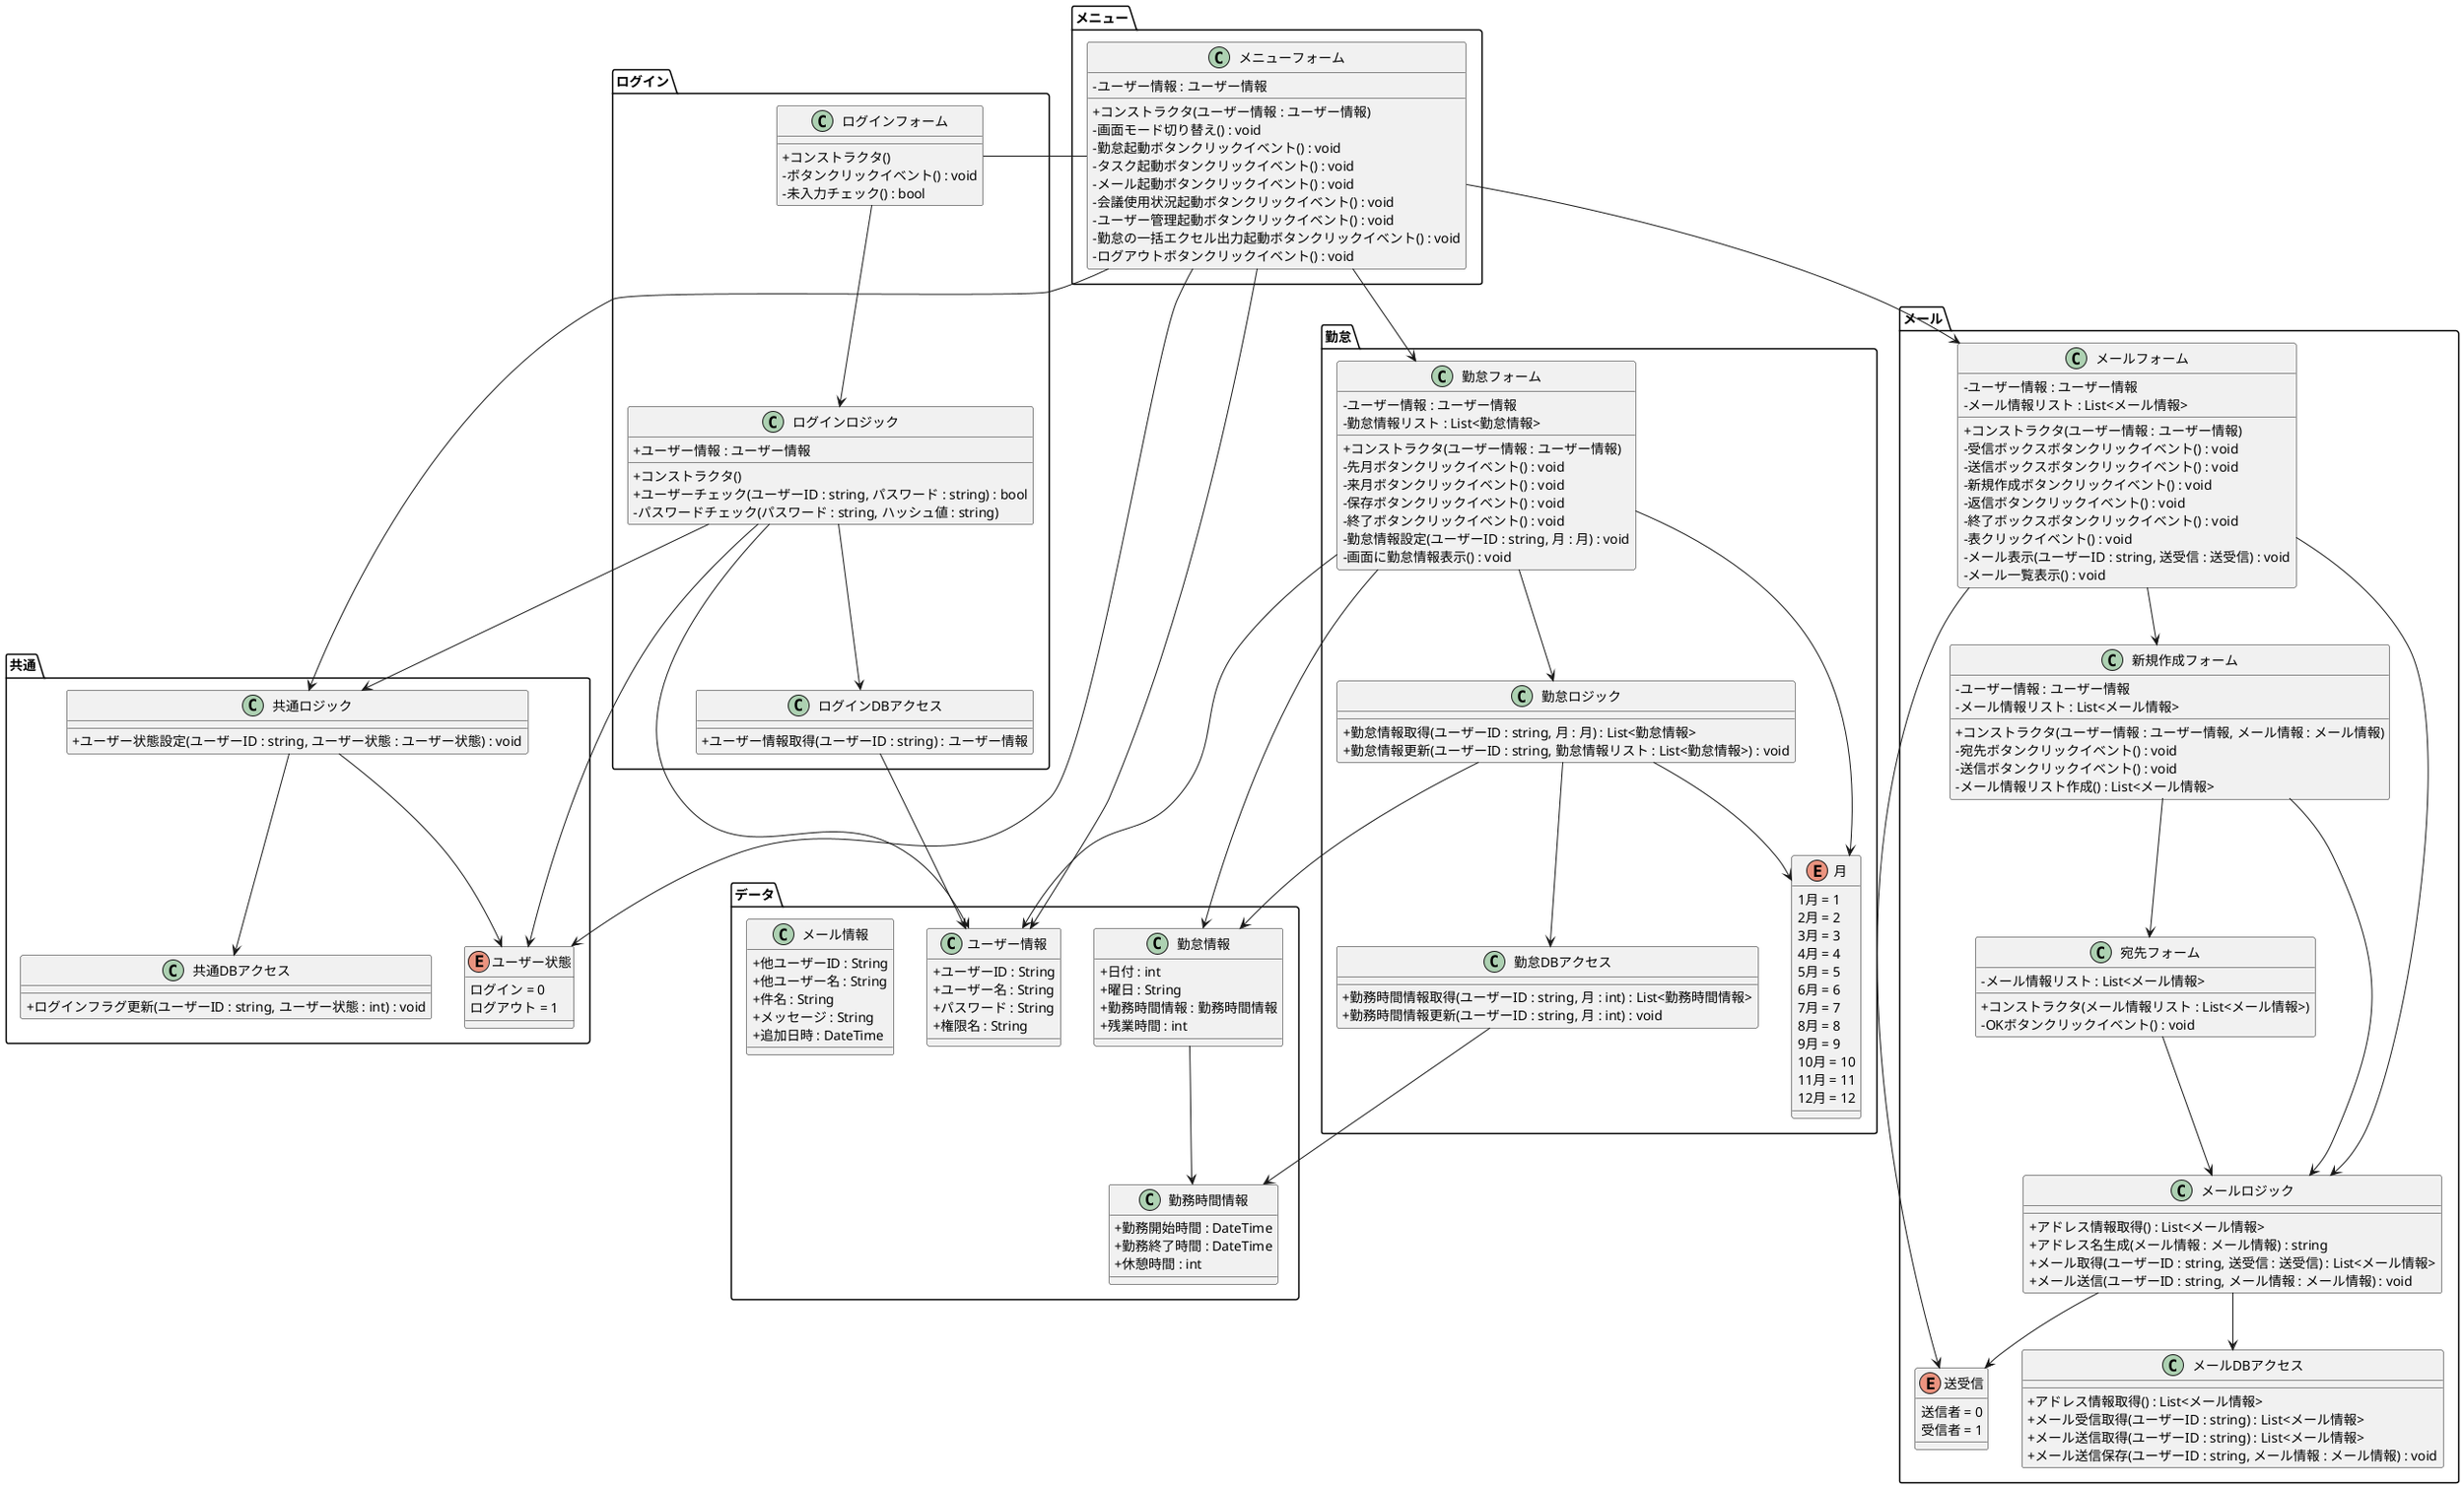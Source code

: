 @startuml

skinparam classAttributeIconSize 0
ログイン.ログインフォーム --> ログイン.ログインロジック
ログイン.ログインフォーム - メニュー.メニューフォーム
ログイン.ログインロジック --> ログイン.ログインDBアクセス
ログイン.ログインロジック --> 共通.共通ロジック
ログイン.ログインロジック --> データ.ユーザー情報
ログイン.ログインロジック --> 共通.ユーザー状態
ログイン.ログインDBアクセス --> データ.ユーザー情報
メニュー.メニューフォーム --> 共通.ユーザー状態
メニュー.メニューフォーム --> 共通.共通ロジック
メニュー.メニューフォーム --> データ.ユーザー情報
メニュー.メニューフォーム --> メール.メールフォーム
メニュー.メニューフォーム --> 勤怠.勤怠フォーム
共通.共通ロジック --> 共通.共通DBアクセス
共通.共通ロジック --> 共通.ユーザー状態
勤怠.勤怠フォーム --> データ.ユーザー情報
勤怠.勤怠フォーム --> 勤怠.勤怠ロジック
勤怠.勤怠フォーム --> データ.勤怠情報
勤怠.勤怠フォーム --> 勤怠.月
勤怠.勤怠ロジック --> データ.勤怠情報
勤怠.勤怠ロジック --> 勤怠.月
勤怠.勤怠ロジック --> 勤怠.勤怠DBアクセス
勤怠.勤怠DBアクセス --> データ.勤務時間情報
データ.勤怠情報 --> データ.勤務時間情報
メール.メールフォーム --> メール.送受信
メール.メールフォーム --> メール.新規作成フォーム
メール.メールフォーム --> メール.メールロジック
メール.メールロジック --> メール.メールDBアクセス
メール.メールロジック --> メール.送受信
メール.新規作成フォーム --> メール.宛先フォーム
メール.新規作成フォーム --> メール.メールロジック
メール.宛先フォーム --> メール.メールロジック

namespace ログイン #FFFFFF {
  class ログインフォーム {
    + コンストラクタ()
    - ボタンクリックイベント() : void
    - 未入力チェック() : bool
  }
  
  class ログインロジック {
     + ユーザー情報 : ユーザー情報
     + コンストラクタ()
     + ユーザーチェック(ユーザーID : string, パスワード : string) : bool
     - パスワードチェック(パスワード : string, ハッシュ値 : string)
  }
  
  class ログインDBアクセス {
     + ユーザー情報取得(ユーザーID : string) : ユーザー情報
  }
}

namespace メール #FFFFFF {
  class メールフォーム {
    - ユーザー情報 : ユーザー情報
    - メール情報リスト : List<メール情報>
    + コンストラクタ(ユーザー情報 : ユーザー情報)
    - 受信ボックスボタンクリックイベント() : void
    - 送信ボックスボタンクリックイベント() : void
    - 新規作成ボタンクリックイベント() : void
    - 返信ボタンクリックイベント() : void
    - 終了ボックスボタンクリックイベント() : void
    - 表クリックイベント() : void
    - メール表示(ユーザーID : string, 送受信 : 送受信) : void
    - メール一覧表示() : void
  }

  class 新規作成フォーム {
    - ユーザー情報 : ユーザー情報
    - メール情報リスト : List<メール情報>
    + コンストラクタ(ユーザー情報 : ユーザー情報, メール情報 : メール情報)
    - 宛先ボタンクリックイベント() : void
    - 送信ボタンクリックイベント() : void
    - メール情報リスト作成() : List<メール情報>
  }
  
  class 宛先フォーム {
    - メール情報リスト : List<メール情報>
    + コンストラクタ(メール情報リスト : List<メール情報>)
    - OKボタンクリックイベント() : void
  }

  class メールロジック {
    + アドレス情報取得() : List<メール情報>
    + アドレス名生成(メール情報 : メール情報) : string
    + メール取得(ユーザーID : string, 送受信 : 送受信) : List<メール情報>
    + メール送信(ユーザーID : string, メール情報 : メール情報) : void
  }
  
  class メールDBアクセス {
    + アドレス情報取得() : List<メール情報>
    + メール受信取得(ユーザーID : string) : List<メール情報>
    + メール送信取得(ユーザーID : string) : List<メール情報>
    + メール送信保存(ユーザーID : string, メール情報 : メール情報) : void
  }

  enum 送受信 {
    送信者 = 0
    受信者 = 1
  }
}

namespace 勤怠 #FFFFFF {

  enum 月 {
    1月 = 1
    2月 = 2
    3月 = 3
    4月 = 4
    5月 = 5
    6月 = 6
    7月 = 7
    8月 = 8
    9月 = 9
    10月 = 10
    11月 = 11
    12月 = 12
  }

  class 勤怠フォーム {
    - ユーザー情報 : ユーザー情報
    - 勤怠情報リスト : List<勤怠情報>
    + コンストラクタ(ユーザー情報 : ユーザー情報)
    - 先月ボタンクリックイベント() : void
    - 来月ボタンクリックイベント() : void
    - 保存ボタンクリックイベント() : void
    - 終了ボタンクリックイベント() : void
    - 勤怠情報設定(ユーザーID : string, 月 : 月) : void
    - 画面に勤怠情報表示() : void
  }
  
  class 勤怠ロジック {
     + 勤怠情報取得(ユーザーID : string, 月 : 月) : List<勤怠情報>
     + 勤怠情報更新(ユーザーID : string, 勤怠情報リスト : List<勤怠情報>) : void
  }
  
  class 勤怠DBアクセス {
     + 勤務時間情報取得(ユーザーID : string, 月 : int) : List<勤務時間情報>
     + 勤務時間情報更新(ユーザーID : string, 月 : int) : void
  }
}

namespace 共通 #FFFFFF {
  enum ユーザー状態 {
    ログイン = 0
    ログアウト = 1
  }

  class 共通ロジック {
    + ユーザー状態設定(ユーザーID : string, ユーザー状態 : ユーザー状態) : void
  }
  
  class 共通DBアクセス {
    + ログインフラグ更新(ユーザーID : string, ユーザー状態 : int) : void
  }
}

namespace メニュー #FFFFFF {
  class メニューフォーム {
    - ユーザー情報 : ユーザー情報
    + コンストラクタ(ユーザー情報 : ユーザー情報)
    - 画面モード切り替え() : void
    - 勤怠起動ボタンクリックイベント() : void
    - タスク起動ボタンクリックイベント() : void
    - メール起動ボタンクリックイベント() : void
    - 会議使用状況起動ボタンクリックイベント() : void
    - ユーザー管理起動ボタンクリックイベント() : void
    - 勤怠の一括エクセル出力起動ボタンクリックイベント() : void
    - ログアウトボタンクリックイベント() : void
  }
}

namespace データ #FFFFFF {
  class ユーザー情報 {
     + ユーザーID : String
     + ユーザー名 : String
     + パスワード : String
     + 権限名 : String
  }

  class 勤怠情報 {
     + 日付 : int
     + 曜日 : String
     + 勤務時間情報 : 勤務時間情報
     + 残業時間 : int
  }

  class 勤務時間情報 {
     + 勤務開始時間 : DateTime
     + 勤務終了時間 : DateTime 
     + 休憩時間 : int
  }

  class メール情報 {
     + 他ユーザーID : String
     + 他ユーザー名 : String
     + 件名 : String
     + メッセージ : String
     + 追加日時 : DateTime
  }

}

@enduml